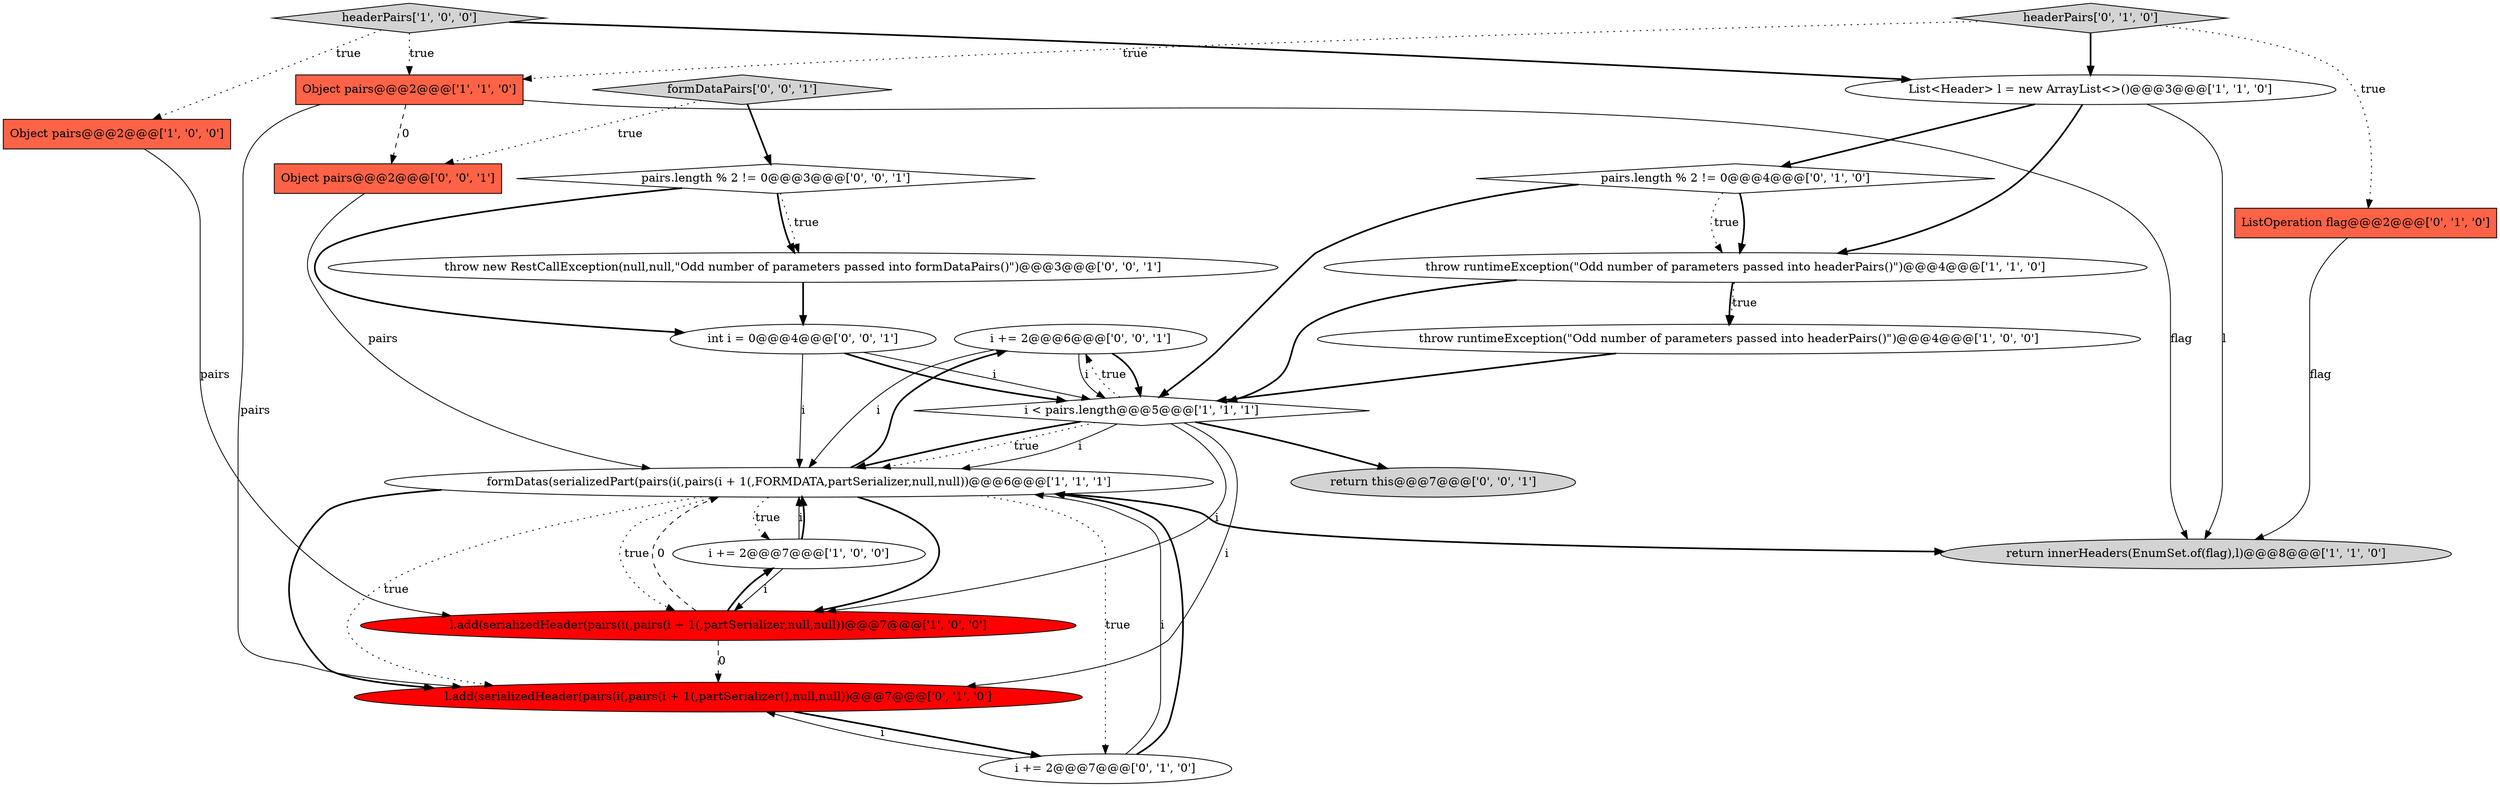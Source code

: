 digraph {
21 [style = filled, label = "i += 2@@@6@@@['0', '0', '1']", fillcolor = white, shape = ellipse image = "AAA0AAABBB3BBB"];
22 [style = filled, label = "return this@@@7@@@['0', '0', '1']", fillcolor = lightgray, shape = ellipse image = "AAA0AAABBB3BBB"];
7 [style = filled, label = "List<Header> l = new ArrayList<>()@@@3@@@['1', '1', '0']", fillcolor = white, shape = ellipse image = "AAA0AAABBB1BBB"];
9 [style = filled, label = "Object pairs@@@2@@@['1', '1', '0']", fillcolor = tomato, shape = box image = "AAA0AAABBB1BBB"];
15 [style = filled, label = "l.add(serializedHeader(pairs(i(,pairs(i + 1(,partSerializer(),null,null))@@@7@@@['0', '1', '0']", fillcolor = red, shape = ellipse image = "AAA1AAABBB2BBB"];
13 [style = filled, label = "headerPairs['0', '1', '0']", fillcolor = lightgray, shape = diamond image = "AAA0AAABBB2BBB"];
11 [style = filled, label = "pairs.length % 2 != 0@@@4@@@['0', '1', '0']", fillcolor = white, shape = diamond image = "AAA0AAABBB2BBB"];
18 [style = filled, label = "formDataPairs['0', '0', '1']", fillcolor = lightgray, shape = diamond image = "AAA0AAABBB3BBB"];
17 [style = filled, label = "Object pairs@@@2@@@['0', '0', '1']", fillcolor = tomato, shape = box image = "AAA0AAABBB3BBB"];
20 [style = filled, label = "int i = 0@@@4@@@['0', '0', '1']", fillcolor = white, shape = ellipse image = "AAA0AAABBB3BBB"];
0 [style = filled, label = "return innerHeaders(EnumSet.of(flag),l)@@@8@@@['1', '1', '0']", fillcolor = lightgray, shape = ellipse image = "AAA0AAABBB1BBB"];
10 [style = filled, label = "l.add(serializedHeader(pairs(i(,pairs(i + 1(,partSerializer,null,null))@@@7@@@['1', '0', '0']", fillcolor = red, shape = ellipse image = "AAA1AAABBB1BBB"];
19 [style = filled, label = "pairs.length % 2 != 0@@@3@@@['0', '0', '1']", fillcolor = white, shape = diamond image = "AAA0AAABBB3BBB"];
12 [style = filled, label = "ListOperation flag@@@2@@@['0', '1', '0']", fillcolor = tomato, shape = box image = "AAA0AAABBB2BBB"];
8 [style = filled, label = "formDatas(serializedPart(pairs(i(,pairs(i + 1(,FORMDATA,partSerializer,null,null))@@@6@@@['1', '1', '1']", fillcolor = white, shape = ellipse image = "AAA0AAABBB1BBB"];
5 [style = filled, label = "i < pairs.length@@@5@@@['1', '1', '1']", fillcolor = white, shape = diamond image = "AAA0AAABBB1BBB"];
4 [style = filled, label = "throw runtimeException(\"Odd number of parameters passed into headerPairs()\")@@@4@@@['1', '0', '0']", fillcolor = white, shape = ellipse image = "AAA0AAABBB1BBB"];
14 [style = filled, label = "i += 2@@@7@@@['0', '1', '0']", fillcolor = white, shape = ellipse image = "AAA0AAABBB2BBB"];
2 [style = filled, label = "i += 2@@@7@@@['1', '0', '0']", fillcolor = white, shape = ellipse image = "AAA0AAABBB1BBB"];
6 [style = filled, label = "throw runtimeException(\"Odd number of parameters passed into headerPairs()\")@@@4@@@['1', '1', '0']", fillcolor = white, shape = ellipse image = "AAA0AAABBB1BBB"];
1 [style = filled, label = "headerPairs['1', '0', '0']", fillcolor = lightgray, shape = diamond image = "AAA0AAABBB1BBB"];
3 [style = filled, label = "Object pairs@@@2@@@['1', '0', '0']", fillcolor = tomato, shape = box image = "AAA0AAABBB1BBB"];
16 [style = filled, label = "throw new RestCallException(null,null,\"Odd number of parameters passed into formDataPairs()\")@@@3@@@['0', '0', '1']", fillcolor = white, shape = ellipse image = "AAA0AAABBB3BBB"];
10->15 [style = dashed, label="0"];
5->8 [style = bold, label=""];
8->10 [style = bold, label=""];
20->5 [style = solid, label="i"];
20->8 [style = solid, label="i"];
7->11 [style = bold, label=""];
10->8 [style = dashed, label="0"];
8->15 [style = bold, label=""];
15->14 [style = bold, label=""];
13->12 [style = dotted, label="true"];
8->2 [style = dotted, label="true"];
19->20 [style = bold, label=""];
11->6 [style = bold, label=""];
18->19 [style = bold, label=""];
8->15 [style = dotted, label="true"];
2->10 [style = solid, label="i"];
8->10 [style = dotted, label="true"];
14->8 [style = solid, label="i"];
1->7 [style = bold, label=""];
2->8 [style = solid, label="i"];
19->16 [style = bold, label=""];
3->10 [style = solid, label="pairs"];
20->5 [style = bold, label=""];
1->3 [style = dotted, label="true"];
8->0 [style = bold, label=""];
21->5 [style = bold, label=""];
6->4 [style = bold, label=""];
6->5 [style = bold, label=""];
11->5 [style = bold, label=""];
6->4 [style = dotted, label="true"];
13->9 [style = dotted, label="true"];
21->5 [style = solid, label="i"];
5->15 [style = solid, label="i"];
17->8 [style = solid, label="pairs"];
13->7 [style = bold, label=""];
1->9 [style = dotted, label="true"];
9->15 [style = solid, label="pairs"];
11->6 [style = dotted, label="true"];
7->6 [style = bold, label=""];
8->14 [style = dotted, label="true"];
9->17 [style = dashed, label="0"];
19->16 [style = dotted, label="true"];
8->21 [style = bold, label=""];
9->0 [style = solid, label="flag"];
5->21 [style = dotted, label="true"];
10->2 [style = bold, label=""];
14->8 [style = bold, label=""];
18->17 [style = dotted, label="true"];
14->15 [style = solid, label="i"];
5->8 [style = dotted, label="true"];
21->8 [style = solid, label="i"];
16->20 [style = bold, label=""];
5->10 [style = solid, label="i"];
5->22 [style = bold, label=""];
4->5 [style = bold, label=""];
7->0 [style = solid, label="l"];
12->0 [style = solid, label="flag"];
2->8 [style = bold, label=""];
5->8 [style = solid, label="i"];
}
